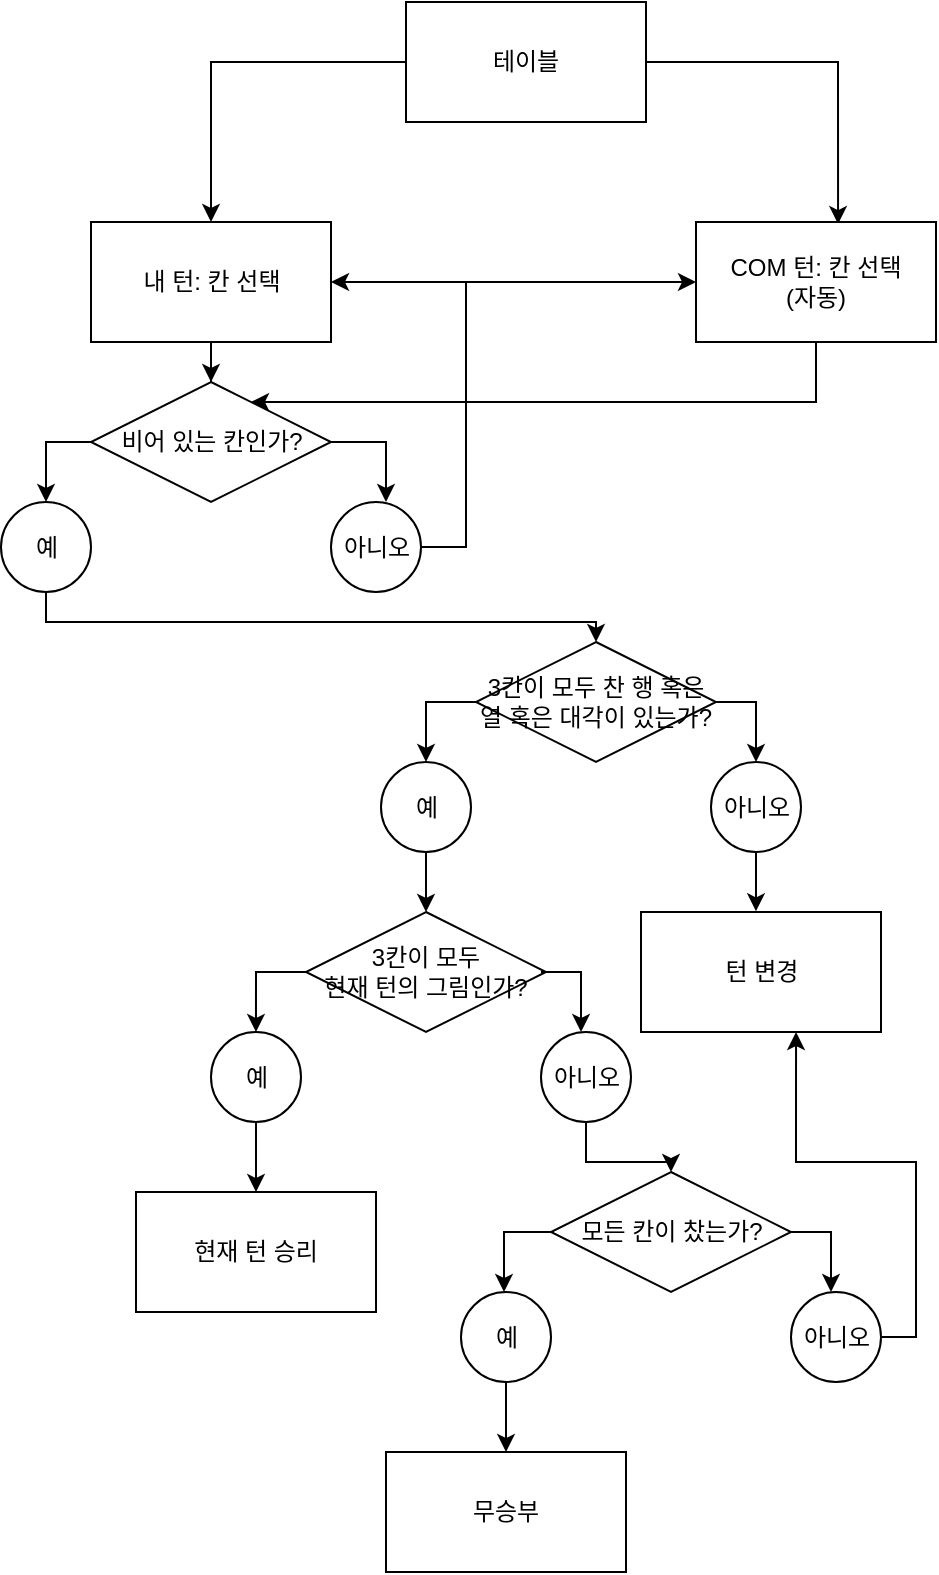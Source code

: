 <mxfile version="16.5.1" type="device"><diagram id="3s2kBHxnMJZBUib1_bgr" name="페이지-1"><mxGraphModel dx="744" dy="724" grid="1" gridSize="10" guides="1" tooltips="1" connect="1" arrows="1" fold="1" page="1" pageScale="1" pageWidth="827" pageHeight="1169" math="0" shadow="0"><root><mxCell id="0"/><mxCell id="1" parent="0"/><mxCell id="xiRDz6FhM6yWIvMylqrZ-35" style="edgeStyle=orthogonalEdgeStyle;rounded=0;orthogonalLoop=1;jettySize=auto;html=1;entryX=0.5;entryY=0;entryDx=0;entryDy=0;" parent="1" source="xiRDz6FhM6yWIvMylqrZ-1" target="xiRDz6FhM6yWIvMylqrZ-2" edge="1"><mxGeometry relative="1" as="geometry"/></mxCell><mxCell id="xiRDz6FhM6yWIvMylqrZ-65" style="edgeStyle=orthogonalEdgeStyle;rounded=0;orthogonalLoop=1;jettySize=auto;html=1;entryX=0.592;entryY=0.017;entryDx=0;entryDy=0;entryPerimeter=0;" parent="1" source="xiRDz6FhM6yWIvMylqrZ-1" target="xiRDz6FhM6yWIvMylqrZ-59" edge="1"><mxGeometry relative="1" as="geometry"/></mxCell><mxCell id="xiRDz6FhM6yWIvMylqrZ-1" value="테이블" style="rounded=0;whiteSpace=wrap;html=1;" parent="1" vertex="1"><mxGeometry x="430" y="50" width="120" height="60" as="geometry"/></mxCell><mxCell id="xiRDz6FhM6yWIvMylqrZ-34" style="edgeStyle=orthogonalEdgeStyle;rounded=0;orthogonalLoop=1;jettySize=auto;html=1;entryX=0.5;entryY=0;entryDx=0;entryDy=0;" parent="1" source="xiRDz6FhM6yWIvMylqrZ-2" target="xiRDz6FhM6yWIvMylqrZ-3" edge="1"><mxGeometry relative="1" as="geometry"/></mxCell><mxCell id="xiRDz6FhM6yWIvMylqrZ-2" value="내 턴: 칸 선택" style="rounded=0;whiteSpace=wrap;html=1;" parent="1" vertex="1"><mxGeometry x="272.5" y="160" width="120" height="60" as="geometry"/></mxCell><mxCell id="xiRDz6FhM6yWIvMylqrZ-23" style="edgeStyle=orthogonalEdgeStyle;rounded=0;orthogonalLoop=1;jettySize=auto;html=1;entryX=0.611;entryY=0;entryDx=0;entryDy=0;entryPerimeter=0;" parent="1" source="xiRDz6FhM6yWIvMylqrZ-3" target="xiRDz6FhM6yWIvMylqrZ-5" edge="1"><mxGeometry relative="1" as="geometry"><mxPoint x="430" y="290" as="targetPoint"/><Array as="points"><mxPoint x="420" y="270"/></Array></mxGeometry></mxCell><mxCell id="xiRDz6FhM6yWIvMylqrZ-25" style="edgeStyle=orthogonalEdgeStyle;rounded=0;orthogonalLoop=1;jettySize=auto;html=1;entryX=0.5;entryY=0;entryDx=0;entryDy=0;" parent="1" source="xiRDz6FhM6yWIvMylqrZ-3" target="xiRDz6FhM6yWIvMylqrZ-4" edge="1"><mxGeometry relative="1" as="geometry"><mxPoint x="230" y="290" as="targetPoint"/><Array as="points"><mxPoint x="250" y="270"/></Array></mxGeometry></mxCell><mxCell id="xiRDz6FhM6yWIvMylqrZ-3" value="비어 있는 칸인가?" style="rhombus;whiteSpace=wrap;html=1;" parent="1" vertex="1"><mxGeometry x="272.5" y="240" width="120" height="60" as="geometry"/></mxCell><mxCell id="xiRDz6FhM6yWIvMylqrZ-19" style="edgeStyle=orthogonalEdgeStyle;rounded=0;orthogonalLoop=1;jettySize=auto;html=1;" parent="1" source="xiRDz6FhM6yWIvMylqrZ-4" target="xiRDz6FhM6yWIvMylqrZ-6" edge="1"><mxGeometry relative="1" as="geometry"><Array as="points"><mxPoint x="250" y="360"/><mxPoint x="525" y="360"/></Array></mxGeometry></mxCell><mxCell id="xiRDz6FhM6yWIvMylqrZ-4" value="예" style="ellipse;whiteSpace=wrap;html=1;aspect=fixed;" parent="1" vertex="1"><mxGeometry x="227.5" y="300" width="45" height="45" as="geometry"/></mxCell><mxCell id="xiRDz6FhM6yWIvMylqrZ-18" style="edgeStyle=orthogonalEdgeStyle;rounded=0;orthogonalLoop=1;jettySize=auto;html=1;entryX=1;entryY=0.5;entryDx=0;entryDy=0;" parent="1" source="xiRDz6FhM6yWIvMylqrZ-5" target="xiRDz6FhM6yWIvMylqrZ-2" edge="1"><mxGeometry relative="1" as="geometry"><Array as="points"><mxPoint x="460" y="323"/><mxPoint x="460" y="190"/></Array></mxGeometry></mxCell><mxCell id="xiRDz6FhM6yWIvMylqrZ-5" value="아니오" style="ellipse;whiteSpace=wrap;html=1;aspect=fixed;" parent="1" vertex="1"><mxGeometry x="392.5" y="300" width="45" height="45" as="geometry"/></mxCell><mxCell id="xiRDz6FhM6yWIvMylqrZ-20" style="edgeStyle=orthogonalEdgeStyle;rounded=0;orthogonalLoop=1;jettySize=auto;html=1;entryX=0.5;entryY=0;entryDx=0;entryDy=0;" parent="1" source="xiRDz6FhM6yWIvMylqrZ-6" target="xiRDz6FhM6yWIvMylqrZ-7" edge="1"><mxGeometry relative="1" as="geometry"/></mxCell><mxCell id="xiRDz6FhM6yWIvMylqrZ-21" style="edgeStyle=orthogonalEdgeStyle;rounded=0;orthogonalLoop=1;jettySize=auto;html=1;entryX=0.5;entryY=0;entryDx=0;entryDy=0;" parent="1" source="xiRDz6FhM6yWIvMylqrZ-6" target="xiRDz6FhM6yWIvMylqrZ-8" edge="1"><mxGeometry relative="1" as="geometry"><mxPoint x="605" y="425" as="targetPoint"/><Array as="points"><mxPoint x="605" y="400"/></Array></mxGeometry></mxCell><mxCell id="xiRDz6FhM6yWIvMylqrZ-6" value="3칸이 모두 찬 행 혹은 열 혹은 대각이 있는가?" style="rhombus;whiteSpace=wrap;html=1;" parent="1" vertex="1"><mxGeometry x="465" y="370" width="120" height="60" as="geometry"/></mxCell><mxCell id="xiRDz6FhM6yWIvMylqrZ-36" style="edgeStyle=orthogonalEdgeStyle;rounded=0;orthogonalLoop=1;jettySize=auto;html=1;entryX=0.5;entryY=0;entryDx=0;entryDy=0;" parent="1" source="xiRDz6FhM6yWIvMylqrZ-7" target="xiRDz6FhM6yWIvMylqrZ-9" edge="1"><mxGeometry relative="1" as="geometry"/></mxCell><mxCell id="xiRDz6FhM6yWIvMylqrZ-7" value="예" style="ellipse;whiteSpace=wrap;html=1;aspect=fixed;" parent="1" vertex="1"><mxGeometry x="417.5" y="430" width="45" height="45" as="geometry"/></mxCell><mxCell id="xiRDz6FhM6yWIvMylqrZ-39" style="edgeStyle=orthogonalEdgeStyle;rounded=0;orthogonalLoop=1;jettySize=auto;html=1;entryX=0.479;entryY=-0.006;entryDx=0;entryDy=0;entryPerimeter=0;" parent="1" source="xiRDz6FhM6yWIvMylqrZ-8" target="xiRDz6FhM6yWIvMylqrZ-37" edge="1"><mxGeometry relative="1" as="geometry"/></mxCell><mxCell id="xiRDz6FhM6yWIvMylqrZ-8" value="아니오" style="ellipse;whiteSpace=wrap;html=1;aspect=fixed;" parent="1" vertex="1"><mxGeometry x="582.5" y="430" width="45" height="45" as="geometry"/></mxCell><mxCell id="xiRDz6FhM6yWIvMylqrZ-9" value="3칸이 모두&lt;br&gt;현재 턴의 그림인가?" style="rhombus;whiteSpace=wrap;html=1;" parent="1" vertex="1"><mxGeometry x="380" y="505" width="120" height="60" as="geometry"/></mxCell><mxCell id="xiRDz6FhM6yWIvMylqrZ-43" style="edgeStyle=orthogonalEdgeStyle;rounded=0;orthogonalLoop=1;jettySize=auto;html=1;entryX=0.5;entryY=0;entryDx=0;entryDy=0;" parent="1" source="xiRDz6FhM6yWIvMylqrZ-10" target="xiRDz6FhM6yWIvMylqrZ-16" edge="1"><mxGeometry relative="1" as="geometry"/></mxCell><mxCell id="xiRDz6FhM6yWIvMylqrZ-10" value="예" style="ellipse;whiteSpace=wrap;html=1;aspect=fixed;" parent="1" vertex="1"><mxGeometry x="332.5" y="565" width="45" height="45" as="geometry"/></mxCell><mxCell id="xiRDz6FhM6yWIvMylqrZ-44" style="edgeStyle=orthogonalEdgeStyle;rounded=0;orthogonalLoop=1;jettySize=auto;html=1;entryX=0.5;entryY=0;entryDx=0;entryDy=0;" parent="1" source="xiRDz6FhM6yWIvMylqrZ-11" target="xiRDz6FhM6yWIvMylqrZ-13" edge="1"><mxGeometry relative="1" as="geometry"/></mxCell><mxCell id="xiRDz6FhM6yWIvMylqrZ-11" value="아니오" style="ellipse;whiteSpace=wrap;html=1;aspect=fixed;" parent="1" vertex="1"><mxGeometry x="497.5" y="565" width="45" height="45" as="geometry"/></mxCell><mxCell id="xiRDz6FhM6yWIvMylqrZ-13" value="모든 칸이 찼는가?" style="rhombus;whiteSpace=wrap;html=1;" parent="1" vertex="1"><mxGeometry x="502.5" y="635" width="120" height="60" as="geometry"/></mxCell><mxCell id="xiRDz6FhM6yWIvMylqrZ-48" style="edgeStyle=orthogonalEdgeStyle;rounded=0;orthogonalLoop=1;jettySize=auto;html=1;entryX=0.5;entryY=0;entryDx=0;entryDy=0;" parent="1" source="xiRDz6FhM6yWIvMylqrZ-14" target="xiRDz6FhM6yWIvMylqrZ-47" edge="1"><mxGeometry relative="1" as="geometry"/></mxCell><mxCell id="xiRDz6FhM6yWIvMylqrZ-14" value="예" style="ellipse;whiteSpace=wrap;html=1;aspect=fixed;" parent="1" vertex="1"><mxGeometry x="457.5" y="695" width="45" height="45" as="geometry"/></mxCell><mxCell id="xiRDz6FhM6yWIvMylqrZ-49" style="edgeStyle=orthogonalEdgeStyle;rounded=0;orthogonalLoop=1;jettySize=auto;html=1;entryX=0.646;entryY=1;entryDx=0;entryDy=0;entryPerimeter=0;" parent="1" source="xiRDz6FhM6yWIvMylqrZ-15" target="xiRDz6FhM6yWIvMylqrZ-37" edge="1"><mxGeometry relative="1" as="geometry"><Array as="points"><mxPoint x="685" y="718"/><mxPoint x="685" y="630"/><mxPoint x="625" y="630"/></Array></mxGeometry></mxCell><mxCell id="xiRDz6FhM6yWIvMylqrZ-15" value="아니오" style="ellipse;whiteSpace=wrap;html=1;aspect=fixed;" parent="1" vertex="1"><mxGeometry x="622.5" y="695" width="45" height="45" as="geometry"/></mxCell><mxCell id="xiRDz6FhM6yWIvMylqrZ-16" value="현재 턴 승리" style="rounded=0;whiteSpace=wrap;html=1;" parent="1" vertex="1"><mxGeometry x="295" y="645" width="120" height="60" as="geometry"/></mxCell><mxCell id="xiRDz6FhM6yWIvMylqrZ-31" style="edgeStyle=orthogonalEdgeStyle;rounded=0;orthogonalLoop=1;jettySize=auto;html=1;entryX=0.5;entryY=0;entryDx=0;entryDy=0;" parent="1" edge="1"><mxGeometry relative="1" as="geometry"><mxPoint x="380.003" y="535.011" as="sourcePoint"/><mxPoint x="354.98" y="565" as="targetPoint"/></mxGeometry></mxCell><mxCell id="xiRDz6FhM6yWIvMylqrZ-32" style="edgeStyle=orthogonalEdgeStyle;rounded=0;orthogonalLoop=1;jettySize=auto;html=1;entryX=0.5;entryY=0;entryDx=0;entryDy=0;" parent="1" edge="1"><mxGeometry relative="1" as="geometry"><mxPoint x="517.52" y="565" as="targetPoint"/><mxPoint x="497.497" y="535.011" as="sourcePoint"/><Array as="points"><mxPoint x="517.52" y="535"/></Array></mxGeometry></mxCell><mxCell id="xiRDz6FhM6yWIvMylqrZ-37" value="턴 변경" style="rounded=0;whiteSpace=wrap;html=1;" parent="1" vertex="1"><mxGeometry x="547.5" y="505" width="120" height="60" as="geometry"/></mxCell><mxCell id="xiRDz6FhM6yWIvMylqrZ-45" style="edgeStyle=orthogonalEdgeStyle;rounded=0;orthogonalLoop=1;jettySize=auto;html=1;entryX=0.5;entryY=0;entryDx=0;entryDy=0;" parent="1" edge="1"><mxGeometry relative="1" as="geometry"><mxPoint x="504.0" y="665" as="sourcePoint"/><mxPoint x="479" y="695" as="targetPoint"/></mxGeometry></mxCell><mxCell id="xiRDz6FhM6yWIvMylqrZ-46" style="edgeStyle=orthogonalEdgeStyle;rounded=0;orthogonalLoop=1;jettySize=auto;html=1;entryX=0.5;entryY=0;entryDx=0;entryDy=0;" parent="1" edge="1"><mxGeometry relative="1" as="geometry"><mxPoint x="642.5" y="695" as="targetPoint"/><mxPoint x="622.5" y="665" as="sourcePoint"/><Array as="points"><mxPoint x="642.5" y="665"/></Array></mxGeometry></mxCell><mxCell id="xiRDz6FhM6yWIvMylqrZ-47" value="무승부" style="rounded=0;whiteSpace=wrap;html=1;" parent="1" vertex="1"><mxGeometry x="420" y="775" width="120" height="60" as="geometry"/></mxCell><mxCell id="xiRDz6FhM6yWIvMylqrZ-58" style="edgeStyle=orthogonalEdgeStyle;rounded=0;orthogonalLoop=1;jettySize=auto;html=1;" parent="1" source="xiRDz6FhM6yWIvMylqrZ-59" target="xiRDz6FhM6yWIvMylqrZ-3" edge="1"><mxGeometry relative="1" as="geometry"><mxPoint x="480" y="250" as="targetPoint"/><Array as="points"><mxPoint x="635" y="250"/></Array></mxGeometry></mxCell><mxCell id="xiRDz6FhM6yWIvMylqrZ-59" value="COM 턴: 칸 선택&lt;br&gt;(자동)" style="rounded=0;whiteSpace=wrap;html=1;" parent="1" vertex="1"><mxGeometry x="575" y="160" width="120" height="60" as="geometry"/></mxCell><mxCell id="xiRDz6FhM6yWIvMylqrZ-67" value="" style="endArrow=classic;html=1;rounded=0;entryX=0;entryY=0.5;entryDx=0;entryDy=0;" parent="1" target="xiRDz6FhM6yWIvMylqrZ-59" edge="1"><mxGeometry width="50" height="50" relative="1" as="geometry"><mxPoint x="460" y="190" as="sourcePoint"/><mxPoint x="570" y="190" as="targetPoint"/></mxGeometry></mxCell></root></mxGraphModel></diagram></mxfile>